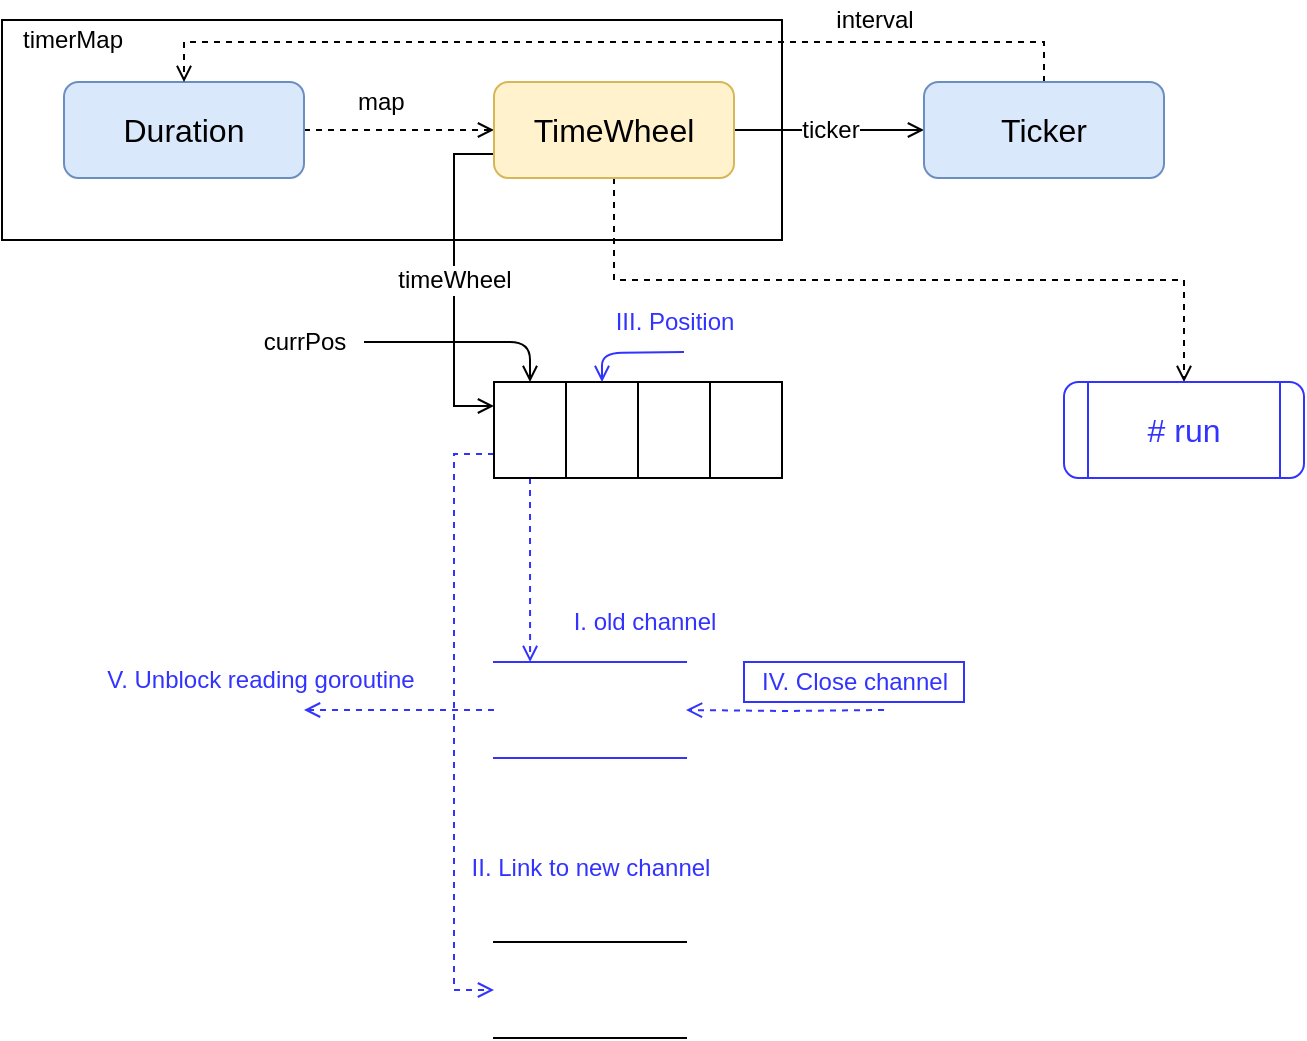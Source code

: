 <mxfile version="12.6.5" type="device" pages="2"><diagram id="FnDCLbiTAvmbUmlG-BJL" name="timewheel"><mxGraphModel dx="946" dy="680" grid="1" gridSize="10" guides="1" tooltips="1" connect="1" arrows="1" fold="1" page="1" pageScale="1" pageWidth="850" pageHeight="1100" math="0" shadow="0"><root><mxCell id="0"/><mxCell id="1" parent="0"/><mxCell id="7SL3Kp8_s_2V7sWHqg_N-22" value="" style="rounded=0;whiteSpace=wrap;html=1;fontSize=12;" parent="1" vertex="1"><mxGeometry x="119" y="159" width="390" height="110" as="geometry"/></mxCell><mxCell id="7SL3Kp8_s_2V7sWHqg_N-23" value="timerMap" style="text;html=1;align=center;verticalAlign=middle;resizable=0;points=[];autosize=1;fontSize=12;" parent="1" vertex="1"><mxGeometry x="119" y="159" width="70" height="20" as="geometry"/></mxCell><mxCell id="7SL3Kp8_s_2V7sWHqg_N-24" value="map" style="text;html=1;align=left;verticalAlign=middle;resizable=0;points=[];autosize=1;fontSize=12;" parent="1" vertex="1"><mxGeometry x="295" y="190" width="40" height="20" as="geometry"/></mxCell><mxCell id="7SL3Kp8_s_2V7sWHqg_N-4" value="" style="edgeStyle=orthogonalEdgeStyle;rounded=0;orthogonalLoop=1;jettySize=auto;html=1;exitX=1;exitY=0.5;exitDx=0;exitDy=0;fontSize=12;endArrow=open;endFill=0;dashed=1;" parent="1" source="7SL3Kp8_s_2V7sWHqg_N-2" target="7SL3Kp8_s_2V7sWHqg_N-3" edge="1"><mxGeometry relative="1" as="geometry"/></mxCell><mxCell id="7SL3Kp8_s_2V7sWHqg_N-2" value="Duration" style="rounded=1;whiteSpace=wrap;html=1;fontSize=16;fillColor=#dae8fc;strokeColor=#6c8ebf;" parent="1" vertex="1"><mxGeometry x="150" y="190" width="120" height="48" as="geometry"/></mxCell><mxCell id="7SL3Kp8_s_2V7sWHqg_N-13" value="timeWheel" style="edgeStyle=orthogonalEdgeStyle;rounded=0;orthogonalLoop=1;jettySize=auto;html=1;exitX=0;exitY=0.75;exitDx=0;exitDy=0;entryX=0;entryY=0.25;entryDx=0;entryDy=0;endArrow=open;endFill=0;fontSize=12;" parent="1" source="7SL3Kp8_s_2V7sWHqg_N-3" target="7SL3Kp8_s_2V7sWHqg_N-9" edge="1"><mxGeometry relative="1" as="geometry"/></mxCell><mxCell id="7SL3Kp8_s_2V7sWHqg_N-25" value="ticker" style="edgeStyle=orthogonalEdgeStyle;rounded=0;orthogonalLoop=1;jettySize=auto;html=1;exitX=1;exitY=0.5;exitDx=0;exitDy=0;entryX=0;entryY=0.5;entryDx=0;entryDy=0;endArrow=open;endFill=0;fontSize=12;" parent="1" source="7SL3Kp8_s_2V7sWHqg_N-3" target="7SL3Kp8_s_2V7sWHqg_N-19" edge="1"><mxGeometry relative="1" as="geometry"/></mxCell><mxCell id="7SL3Kp8_s_2V7sWHqg_N-29" style="edgeStyle=orthogonalEdgeStyle;rounded=0;orthogonalLoop=1;jettySize=auto;html=1;exitX=0.5;exitY=1;exitDx=0;exitDy=0;entryX=0.5;entryY=0;entryDx=0;entryDy=0;dashed=1;endArrow=open;endFill=0;fontSize=16;" parent="1" source="7SL3Kp8_s_2V7sWHqg_N-3" target="7SL3Kp8_s_2V7sWHqg_N-28" edge="1"><mxGeometry relative="1" as="geometry"/></mxCell><mxCell id="7SL3Kp8_s_2V7sWHqg_N-3" value="TimeWheel" style="rounded=1;whiteSpace=wrap;html=1;fontSize=16;fillColor=#fff2cc;strokeColor=#d6b656;" parent="1" vertex="1"><mxGeometry x="365" y="190" width="120" height="48" as="geometry"/></mxCell><mxCell id="7SL3Kp8_s_2V7sWHqg_N-15" value="" style="edgeStyle=orthogonalEdgeStyle;rounded=0;orthogonalLoop=1;jettySize=auto;html=1;exitX=0.5;exitY=1;exitDx=0;exitDy=0;entryX=0.188;entryY=0;entryDx=0;entryDy=0;endArrow=open;endFill=0;fontSize=12;strokeColor=#3333FF;entryPerimeter=0;dashed=1;" parent="1" source="7SL3Kp8_s_2V7sWHqg_N-9" target="7SL3Kp8_s_2V7sWHqg_N-14" edge="1"><mxGeometry relative="1" as="geometry"/></mxCell><mxCell id="7SL3Kp8_s_2V7sWHqg_N-36" style="edgeStyle=orthogonalEdgeStyle;rounded=0;orthogonalLoop=1;jettySize=auto;html=1;exitX=0;exitY=0.75;exitDx=0;exitDy=0;entryX=0;entryY=0.5;entryDx=0;entryDy=0;dashed=1;endArrow=open;endFill=0;strokeColor=#3333FF;fontSize=16;" parent="1" source="7SL3Kp8_s_2V7sWHqg_N-9" target="7SL3Kp8_s_2V7sWHqg_N-33" edge="1"><mxGeometry relative="1" as="geometry"/></mxCell><mxCell id="7SL3Kp8_s_2V7sWHqg_N-9" value="" style="rounded=0;whiteSpace=wrap;html=1;fontSize=12;align=left;" parent="1" vertex="1"><mxGeometry x="365" y="340" width="36" height="48" as="geometry"/></mxCell><mxCell id="7SL3Kp8_s_2V7sWHqg_N-10" value="" style="rounded=0;whiteSpace=wrap;html=1;fontSize=12;align=left;" parent="1" vertex="1"><mxGeometry x="401" y="340" width="36" height="48" as="geometry"/></mxCell><mxCell id="7SL3Kp8_s_2V7sWHqg_N-11" value="" style="rounded=0;whiteSpace=wrap;html=1;fontSize=12;align=left;" parent="1" vertex="1"><mxGeometry x="437" y="340" width="36" height="48" as="geometry"/></mxCell><mxCell id="7SL3Kp8_s_2V7sWHqg_N-12" value="" style="rounded=0;whiteSpace=wrap;html=1;fontSize=12;align=left;" parent="1" vertex="1"><mxGeometry x="473" y="340" width="36" height="48" as="geometry"/></mxCell><mxCell id="7SL3Kp8_s_2V7sWHqg_N-34" style="edgeStyle=orthogonalEdgeStyle;rounded=0;orthogonalLoop=1;jettySize=auto;html=1;dashed=1;endArrow=open;endFill=0;strokeColor=#3333FF;fontSize=16;entryX=1;entryY=0.5;entryDx=0;entryDy=0;" parent="1" target="7SL3Kp8_s_2V7sWHqg_N-14" edge="1"><mxGeometry relative="1" as="geometry"><mxPoint x="550" y="504" as="targetPoint"/><mxPoint x="560" y="504" as="sourcePoint"/></mxGeometry></mxCell><mxCell id="7SL3Kp8_s_2V7sWHqg_N-42" style="edgeStyle=orthogonalEdgeStyle;rounded=0;orthogonalLoop=1;jettySize=auto;html=1;exitX=0;exitY=0.5;exitDx=0;exitDy=0;dashed=1;endArrow=open;endFill=0;strokeColor=#3333FF;fontSize=12;" parent="1" source="7SL3Kp8_s_2V7sWHqg_N-14" edge="1"><mxGeometry relative="1" as="geometry"><mxPoint x="270" y="504" as="targetPoint"/></mxGeometry></mxCell><mxCell id="7SL3Kp8_s_2V7sWHqg_N-14" value="" style="shape=partialRectangle;whiteSpace=wrap;html=1;left=0;right=0;fillColor=none;rounded=1;fontSize=12;align=left;strokeColor=#3333FF;" parent="1" vertex="1"><mxGeometry x="365" y="480" width="96" height="48" as="geometry"/></mxCell><mxCell id="7SL3Kp8_s_2V7sWHqg_N-16" value="currPos" style="text;html=1;align=center;verticalAlign=middle;resizable=0;points=[];autosize=1;fontSize=12;" parent="1" vertex="1"><mxGeometry x="240" y="310" width="60" height="20" as="geometry"/></mxCell><mxCell id="7SL3Kp8_s_2V7sWHqg_N-17" value="" style="endArrow=open;html=1;fontSize=12;entryX=0.5;entryY=0;entryDx=0;entryDy=0;edgeStyle=orthogonalEdgeStyle;endFill=0;" parent="1" source="7SL3Kp8_s_2V7sWHqg_N-16" target="7SL3Kp8_s_2V7sWHqg_N-9" edge="1"><mxGeometry width="50" height="50" relative="1" as="geometry"><mxPoint x="120" y="460" as="sourcePoint"/><mxPoint x="170" y="410" as="targetPoint"/></mxGeometry></mxCell><mxCell id="7SL3Kp8_s_2V7sWHqg_N-26" style="edgeStyle=orthogonalEdgeStyle;rounded=0;orthogonalLoop=1;jettySize=auto;html=1;exitX=0.5;exitY=0;exitDx=0;exitDy=0;entryX=0.5;entryY=0;entryDx=0;entryDy=0;endArrow=open;endFill=0;fontSize=12;elbow=vertical;dashed=1;" parent="1" source="7SL3Kp8_s_2V7sWHqg_N-19" target="7SL3Kp8_s_2V7sWHqg_N-2" edge="1"><mxGeometry relative="1" as="geometry"/></mxCell><mxCell id="7SL3Kp8_s_2V7sWHqg_N-19" value="Ticker" style="rounded=1;whiteSpace=wrap;html=1;fontSize=16;fillColor=#dae8fc;strokeColor=#6c8ebf;" parent="1" vertex="1"><mxGeometry x="580" y="190" width="120" height="48" as="geometry"/></mxCell><mxCell id="7SL3Kp8_s_2V7sWHqg_N-27" value="interval" style="text;html=1;align=center;verticalAlign=middle;resizable=0;points=[];autosize=1;fontSize=12;" parent="1" vertex="1"><mxGeometry x="530" y="149" width="50" height="20" as="geometry"/></mxCell><mxCell id="7SL3Kp8_s_2V7sWHqg_N-28" value="# run" style="shape=process;whiteSpace=wrap;html=1;backgroundOutline=1;rounded=1;fontSize=16;align=center;fillColor=#ffffff;strokeColor=#3333FF;fontColor=#3333FF;" parent="1" vertex="1"><mxGeometry x="650" y="340" width="120" height="48" as="geometry"/></mxCell><mxCell id="7SL3Kp8_s_2V7sWHqg_N-33" value="" style="shape=partialRectangle;whiteSpace=wrap;html=1;left=0;right=0;fillColor=none;rounded=1;fontSize=12;align=left;" parent="1" vertex="1"><mxGeometry x="365" y="620" width="96" height="48" as="geometry"/></mxCell><mxCell id="7SL3Kp8_s_2V7sWHqg_N-37" value="I. old channel" style="text;html=1;align=center;verticalAlign=middle;resizable=0;points=[];autosize=1;fontSize=12;fontColor=#3333FF;" parent="1" vertex="1"><mxGeometry x="395" y="450" width="90" height="20" as="geometry"/></mxCell><mxCell id="7SL3Kp8_s_2V7sWHqg_N-38" value="II. Link to new channel" style="text;html=1;align=center;verticalAlign=middle;resizable=0;points=[];autosize=1;fontSize=12;fontColor=#3333FF;" parent="1" vertex="1"><mxGeometry x="348" y="573" width="130" height="20" as="geometry"/></mxCell><mxCell id="7SL3Kp8_s_2V7sWHqg_N-39" value="" style="endArrow=open;html=1;fontSize=12;entryX=0.5;entryY=0;entryDx=0;entryDy=0;edgeStyle=orthogonalEdgeStyle;endFill=0;strokeColor=#3333FF;" parent="1" target="7SL3Kp8_s_2V7sWHqg_N-10" edge="1"><mxGeometry width="50" height="50" relative="1" as="geometry"><mxPoint x="460" y="325" as="sourcePoint"/><mxPoint x="393" y="350" as="targetPoint"/></mxGeometry></mxCell><mxCell id="7SL3Kp8_s_2V7sWHqg_N-40" value="III. Position" style="text;html=1;align=center;verticalAlign=middle;resizable=0;points=[];autosize=1;fontSize=12;fontColor=#3333FF;" parent="1" vertex="1"><mxGeometry x="420" y="300" width="70" height="20" as="geometry"/></mxCell><mxCell id="7SL3Kp8_s_2V7sWHqg_N-41" value="IV. Close channel" style="text;html=1;align=center;verticalAlign=middle;resizable=0;points=[];autosize=1;fontSize=12;fontColor=#3333FF;strokeColor=#3333FF;" parent="1" vertex="1"><mxGeometry x="490" y="480" width="110" height="20" as="geometry"/></mxCell><mxCell id="7SL3Kp8_s_2V7sWHqg_N-43" value="V. Unblock reading goroutine" style="text;html=1;align=center;verticalAlign=middle;resizable=0;points=[];autosize=1;fontSize=12;fontColor=#3333FF;" parent="1" vertex="1"><mxGeometry x="163" y="479" width="170" height="20" as="geometry"/></mxCell></root></mxGraphModel></diagram><diagram id="Cr_5IM5HHUE_FTxkxO2_" name="gpool"><mxGraphModel dx="946" dy="680" grid="1" gridSize="10" guides="1" tooltips="1" connect="1" arrows="1" fold="1" page="1" pageScale="1" pageWidth="850" pageHeight="1100" math="0" shadow="0"><root><mxCell id="J2YyM4u_US6Nq0BjW3hm-0"/><mxCell id="J2YyM4u_US6Nq0BjW3hm-1" parent="J2YyM4u_US6Nq0BjW3hm-0"/><mxCell id="ivpd43Q4NWfPfKQdXE00-1" style="edgeStyle=orthogonalEdgeStyle;rounded=0;orthogonalLoop=1;jettySize=auto;html=1;exitX=0;exitY=0.5;exitDx=0;exitDy=0;entryX=1;entryY=0.5;entryDx=0;entryDy=0;endArrow=open;endFill=0;" edge="1" parent="J2YyM4u_US6Nq0BjW3hm-1" source="nKTD8U-jSviH7ZQ8fjM5-0" target="ivpd43Q4NWfPfKQdXE00-0"><mxGeometry relative="1" as="geometry"/></mxCell><mxCell id="BC78rGrY4Xmaj0OgVLVa-13" style="edgeStyle=orthogonalEdgeStyle;rounded=0;orthogonalLoop=1;jettySize=auto;html=1;exitX=0.5;exitY=1;exitDx=0;exitDy=0;entryX=0.5;entryY=0;entryDx=0;entryDy=0;endArrow=open;endFill=0;" edge="1" parent="J2YyM4u_US6Nq0BjW3hm-1" source="nKTD8U-jSviH7ZQ8fjM5-0" target="BC78rGrY4Xmaj0OgVLVa-9"><mxGeometry relative="1" as="geometry"/></mxCell><mxCell id="nKTD8U-jSviH7ZQ8fjM5-0" value="Pool" style="rounded=1;whiteSpace=wrap;html=1;fontSize=16;fillColor=#fff2cc;strokeColor=#d6b656;" vertex="1" parent="J2YyM4u_US6Nq0BjW3hm-1"><mxGeometry x="590" y="230" width="120" height="48" as="geometry"/></mxCell><mxCell id="BC78rGrY4Xmaj0OgVLVa-5" style="edgeStyle=orthogonalEdgeStyle;rounded=0;orthogonalLoop=1;jettySize=auto;html=1;exitX=1;exitY=0.5;exitDx=0;exitDy=0;entryX=0;entryY=0.208;entryDx=0;entryDy=0;entryPerimeter=0;endArrow=open;endFill=0;dashed=1;" edge="1" parent="J2YyM4u_US6Nq0BjW3hm-1" source="nKTD8U-jSviH7ZQ8fjM5-1" target="ivpd43Q4NWfPfKQdXE00-0"><mxGeometry relative="1" as="geometry"/></mxCell><mxCell id="nKTD8U-jSviH7ZQ8fjM5-1" value="Worker" style="rounded=1;whiteSpace=wrap;html=1;fontSize=16;fillColor=#99FFFF;strokeColor=#d6b656;" vertex="1" parent="J2YyM4u_US6Nq0BjW3hm-1"><mxGeometry x="110" y="120" width="120" height="48" as="geometry"/></mxCell><mxCell id="ivpd43Q4NWfPfKQdXE00-0" value="" style="shape=partialRectangle;whiteSpace=wrap;html=1;left=0;right=0;fillColor=none;rounded=1;fontSize=12;align=left;" vertex="1" parent="J2YyM4u_US6Nq0BjW3hm-1"><mxGeometry x="360" y="230" width="96" height="48" as="geometry"/></mxCell><mxCell id="BC78rGrY4Xmaj0OgVLVa-0" value="" style="rounded=0;whiteSpace=wrap;html=1;fontSize=12;align=left;dashed=1;" vertex="1" parent="J2YyM4u_US6Nq0BjW3hm-1"><mxGeometry x="372" y="238" width="24" height="32" as="geometry"/></mxCell><mxCell id="BC78rGrY4Xmaj0OgVLVa-1" value="" style="rounded=0;whiteSpace=wrap;html=1;fontSize=12;align=left;dashed=1;" vertex="1" parent="J2YyM4u_US6Nq0BjW3hm-1"><mxGeometry x="396" y="238" width="24" height="32" as="geometry"/></mxCell><mxCell id="BC78rGrY4Xmaj0OgVLVa-2" value="" style="rounded=0;whiteSpace=wrap;html=1;fontSize=12;align=left;dashed=1;" vertex="1" parent="J2YyM4u_US6Nq0BjW3hm-1"><mxGeometry x="420" y="238" width="24" height="32" as="geometry"/></mxCell><mxCell id="BC78rGrY4Xmaj0OgVLVa-6" style="edgeStyle=orthogonalEdgeStyle;rounded=0;orthogonalLoop=1;jettySize=auto;html=1;exitX=1;exitY=0.5;exitDx=0;exitDy=0;dashed=1;endArrow=open;endFill=0;" edge="1" parent="J2YyM4u_US6Nq0BjW3hm-1" source="BC78rGrY4Xmaj0OgVLVa-3" target="ivpd43Q4NWfPfKQdXE00-0"><mxGeometry relative="1" as="geometry"/></mxCell><mxCell id="BC78rGrY4Xmaj0OgVLVa-3" value="Worker" style="rounded=1;whiteSpace=wrap;html=1;fontSize=16;fillColor=#99FFFF;strokeColor=#d6b656;" vertex="1" parent="J2YyM4u_US6Nq0BjW3hm-1"><mxGeometry x="110" y="230" width="120" height="48" as="geometry"/></mxCell><mxCell id="BC78rGrY4Xmaj0OgVLVa-7" style="edgeStyle=orthogonalEdgeStyle;rounded=0;orthogonalLoop=1;jettySize=auto;html=1;exitX=1;exitY=0.5;exitDx=0;exitDy=0;entryX=0.01;entryY=0.792;entryDx=0;entryDy=0;entryPerimeter=0;dashed=1;endArrow=open;endFill=0;" edge="1" parent="J2YyM4u_US6Nq0BjW3hm-1" source="BC78rGrY4Xmaj0OgVLVa-4" target="ivpd43Q4NWfPfKQdXE00-0"><mxGeometry relative="1" as="geometry"/></mxCell><mxCell id="BC78rGrY4Xmaj0OgVLVa-17" style="edgeStyle=orthogonalEdgeStyle;rounded=0;orthogonalLoop=1;jettySize=auto;html=1;exitX=0.5;exitY=1;exitDx=0;exitDy=0;entryX=0.5;entryY=0;entryDx=0;entryDy=0;endArrow=open;endFill=0;" edge="1" parent="J2YyM4u_US6Nq0BjW3hm-1" source="BC78rGrY4Xmaj0OgVLVa-4" target="BC78rGrY4Xmaj0OgVLVa-16"><mxGeometry relative="1" as="geometry"/></mxCell><mxCell id="BC78rGrY4Xmaj0OgVLVa-4" value="Worker" style="rounded=1;whiteSpace=wrap;html=1;fontSize=16;fillColor=#99FFFF;strokeColor=#d6b656;" vertex="1" parent="J2YyM4u_US6Nq0BjW3hm-1"><mxGeometry x="110" y="340" width="120" height="48" as="geometry"/></mxCell><mxCell id="BC78rGrY4Xmaj0OgVLVa-8" value="Register when idle" style="text;html=1;align=center;verticalAlign=middle;resizable=0;points=[];autosize=1;" vertex="1" parent="J2YyM4u_US6Nq0BjW3hm-1"><mxGeometry x="300" y="168" width="110" height="20" as="geometry"/></mxCell><mxCell id="BC78rGrY4Xmaj0OgVLVa-19" style="edgeStyle=orthogonalEdgeStyle;rounded=0;orthogonalLoop=1;jettySize=auto;html=1;endArrow=open;endFill=0;entryX=1;entryY=0.5;entryDx=0;entryDy=0;dashed=1;" edge="1" parent="J2YyM4u_US6Nq0BjW3hm-1" target="BC78rGrY4Xmaj0OgVLVa-9"><mxGeometry relative="1" as="geometry"><mxPoint x="790" y="472" as="targetPoint"/><mxPoint x="810" y="472" as="sourcePoint"/></mxGeometry></mxCell><mxCell id="BC78rGrY4Xmaj0OgVLVa-20" style="edgeStyle=orthogonalEdgeStyle;rounded=0;orthogonalLoop=1;jettySize=auto;html=1;endArrow=open;endFill=0;dashed=1;" edge="1" parent="J2YyM4u_US6Nq0BjW3hm-1"><mxGeometry relative="1" as="geometry"><mxPoint x="570" y="472" as="sourcePoint"/><mxPoint x="260" y="472" as="targetPoint"/></mxGeometry></mxCell><mxCell id="BC78rGrY4Xmaj0OgVLVa-9" value="" style="shape=partialRectangle;whiteSpace=wrap;html=1;left=0;right=0;fillColor=none;rounded=1;fontSize=12;align=left;" vertex="1" parent="J2YyM4u_US6Nq0BjW3hm-1"><mxGeometry x="602" y="448" width="96" height="48" as="geometry"/></mxCell><mxCell id="BC78rGrY4Xmaj0OgVLVa-10" value="" style="rounded=0;whiteSpace=wrap;html=1;fontSize=12;align=left;dashed=1;" vertex="1" parent="J2YyM4u_US6Nq0BjW3hm-1"><mxGeometry x="614" y="456" width="24" height="32" as="geometry"/></mxCell><mxCell id="BC78rGrY4Xmaj0OgVLVa-11" value="" style="rounded=0;whiteSpace=wrap;html=1;fontSize=12;align=left;dashed=1;" vertex="1" parent="J2YyM4u_US6Nq0BjW3hm-1"><mxGeometry x="638" y="456" width="24" height="32" as="geometry"/></mxCell><mxCell id="BC78rGrY4Xmaj0OgVLVa-12" value="" style="rounded=0;whiteSpace=wrap;html=1;fontSize=12;align=left;dashed=1;" vertex="1" parent="J2YyM4u_US6Nq0BjW3hm-1"><mxGeometry x="662" y="456" width="24" height="32" as="geometry"/></mxCell><mxCell id="BC78rGrY4Xmaj0OgVLVa-14" value="worker queue" style="text;html=1;align=center;verticalAlign=middle;resizable=0;points=[];autosize=1;" vertex="1" parent="J2YyM4u_US6Nq0BjW3hm-1"><mxGeometry x="482" y="230" width="90" height="20" as="geometry"/></mxCell><mxCell id="BC78rGrY4Xmaj0OgVLVa-15" value="job queue" style="text;html=1;align=center;verticalAlign=middle;resizable=0;points=[];autosize=1;" vertex="1" parent="J2YyM4u_US6Nq0BjW3hm-1"><mxGeometry x="647" y="326" width="70" height="20" as="geometry"/></mxCell><mxCell id="BC78rGrY4Xmaj0OgVLVa-16" value="" style="shape=partialRectangle;whiteSpace=wrap;html=1;left=0;right=0;fillColor=none;rounded=1;fontSize=12;align=left;" vertex="1" parent="J2YyM4u_US6Nq0BjW3hm-1"><mxGeometry x="122" y="448" width="96" height="48" as="geometry"/></mxCell><mxCell id="BC78rGrY4Xmaj0OgVLVa-18" value="channel: receive job from pool" style="text;html=1;align=center;verticalAlign=middle;resizable=0;points=[];autosize=1;" vertex="1" parent="J2YyM4u_US6Nq0BjW3hm-1"><mxGeometry x="170" y="410" width="180" height="20" as="geometry"/></mxCell><mxCell id="BC78rGrY4Xmaj0OgVLVa-21" value="Receive Job" style="text;html=1;align=center;verticalAlign=middle;resizable=0;points=[];autosize=1;" vertex="1" parent="J2YyM4u_US6Nq0BjW3hm-1"><mxGeometry x="712" y="443" width="80" height="20" as="geometry"/></mxCell><mxCell id="BC78rGrY4Xmaj0OgVLVa-22" value="Dispatch to worker" style="text;html=1;align=center;verticalAlign=middle;resizable=0;points=[];autosize=1;" vertex="1" parent="J2YyM4u_US6Nq0BjW3hm-1"><mxGeometry x="353" y="443" width="110" height="20" as="geometry"/></mxCell></root></mxGraphModel></diagram></mxfile>